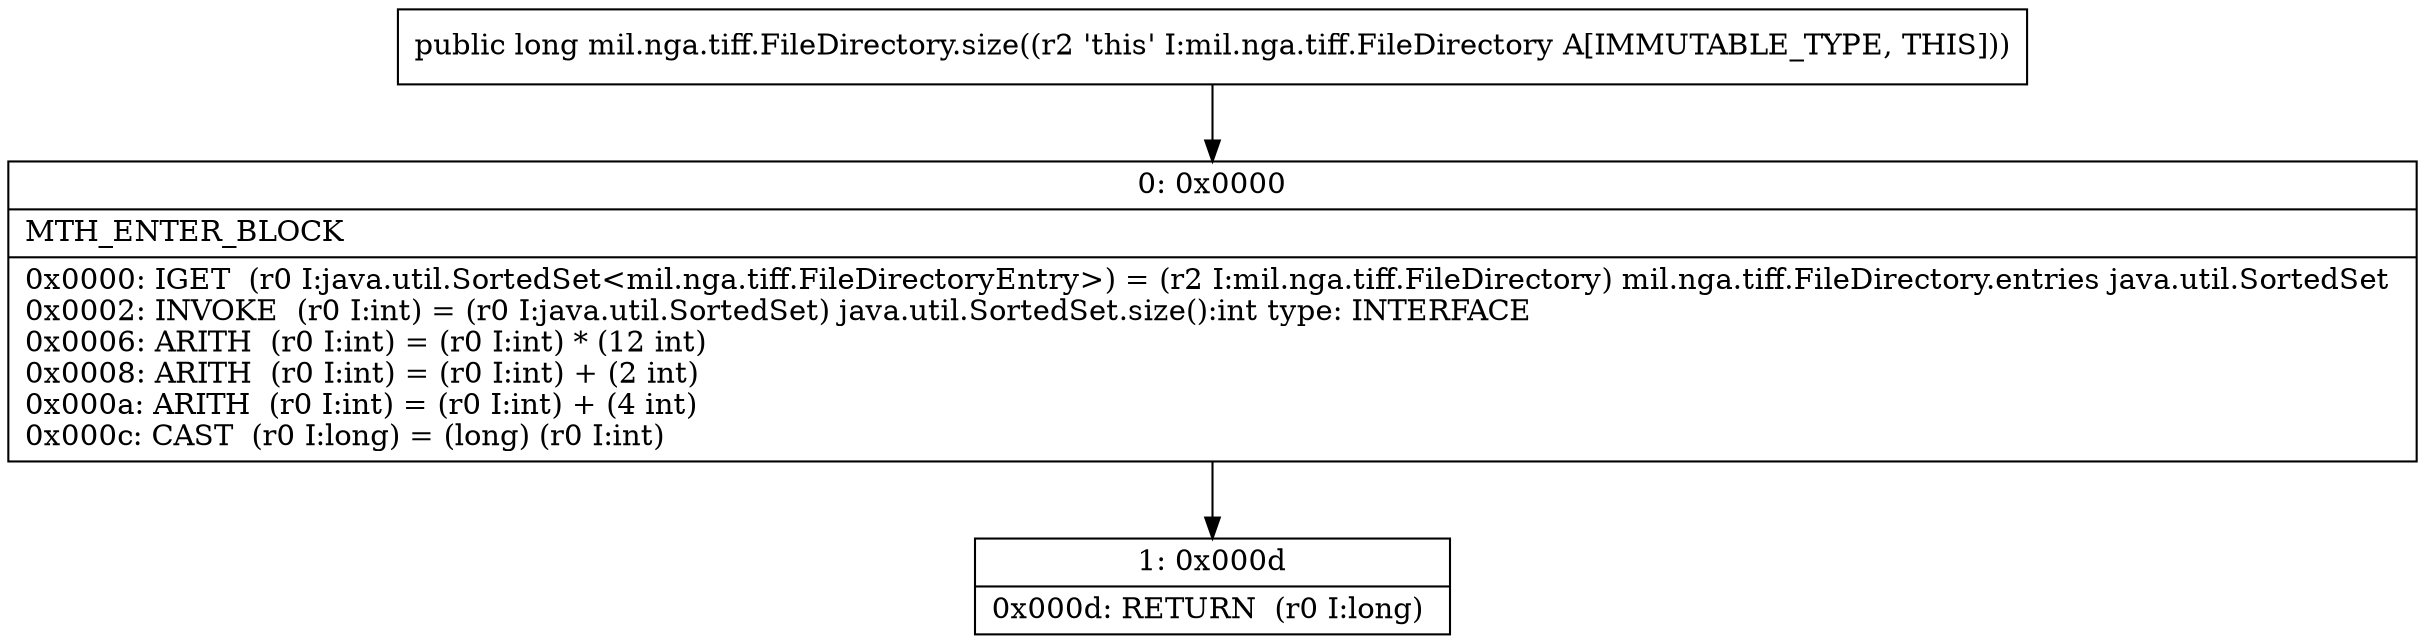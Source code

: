 digraph "CFG formil.nga.tiff.FileDirectory.size()J" {
Node_0 [shape=record,label="{0\:\ 0x0000|MTH_ENTER_BLOCK\l|0x0000: IGET  (r0 I:java.util.SortedSet\<mil.nga.tiff.FileDirectoryEntry\>) = (r2 I:mil.nga.tiff.FileDirectory) mil.nga.tiff.FileDirectory.entries java.util.SortedSet \l0x0002: INVOKE  (r0 I:int) = (r0 I:java.util.SortedSet) java.util.SortedSet.size():int type: INTERFACE \l0x0006: ARITH  (r0 I:int) = (r0 I:int) * (12 int) \l0x0008: ARITH  (r0 I:int) = (r0 I:int) + (2 int) \l0x000a: ARITH  (r0 I:int) = (r0 I:int) + (4 int) \l0x000c: CAST  (r0 I:long) = (long) (r0 I:int) \l}"];
Node_1 [shape=record,label="{1\:\ 0x000d|0x000d: RETURN  (r0 I:long) \l}"];
MethodNode[shape=record,label="{public long mil.nga.tiff.FileDirectory.size((r2 'this' I:mil.nga.tiff.FileDirectory A[IMMUTABLE_TYPE, THIS])) }"];
MethodNode -> Node_0;
Node_0 -> Node_1;
}

